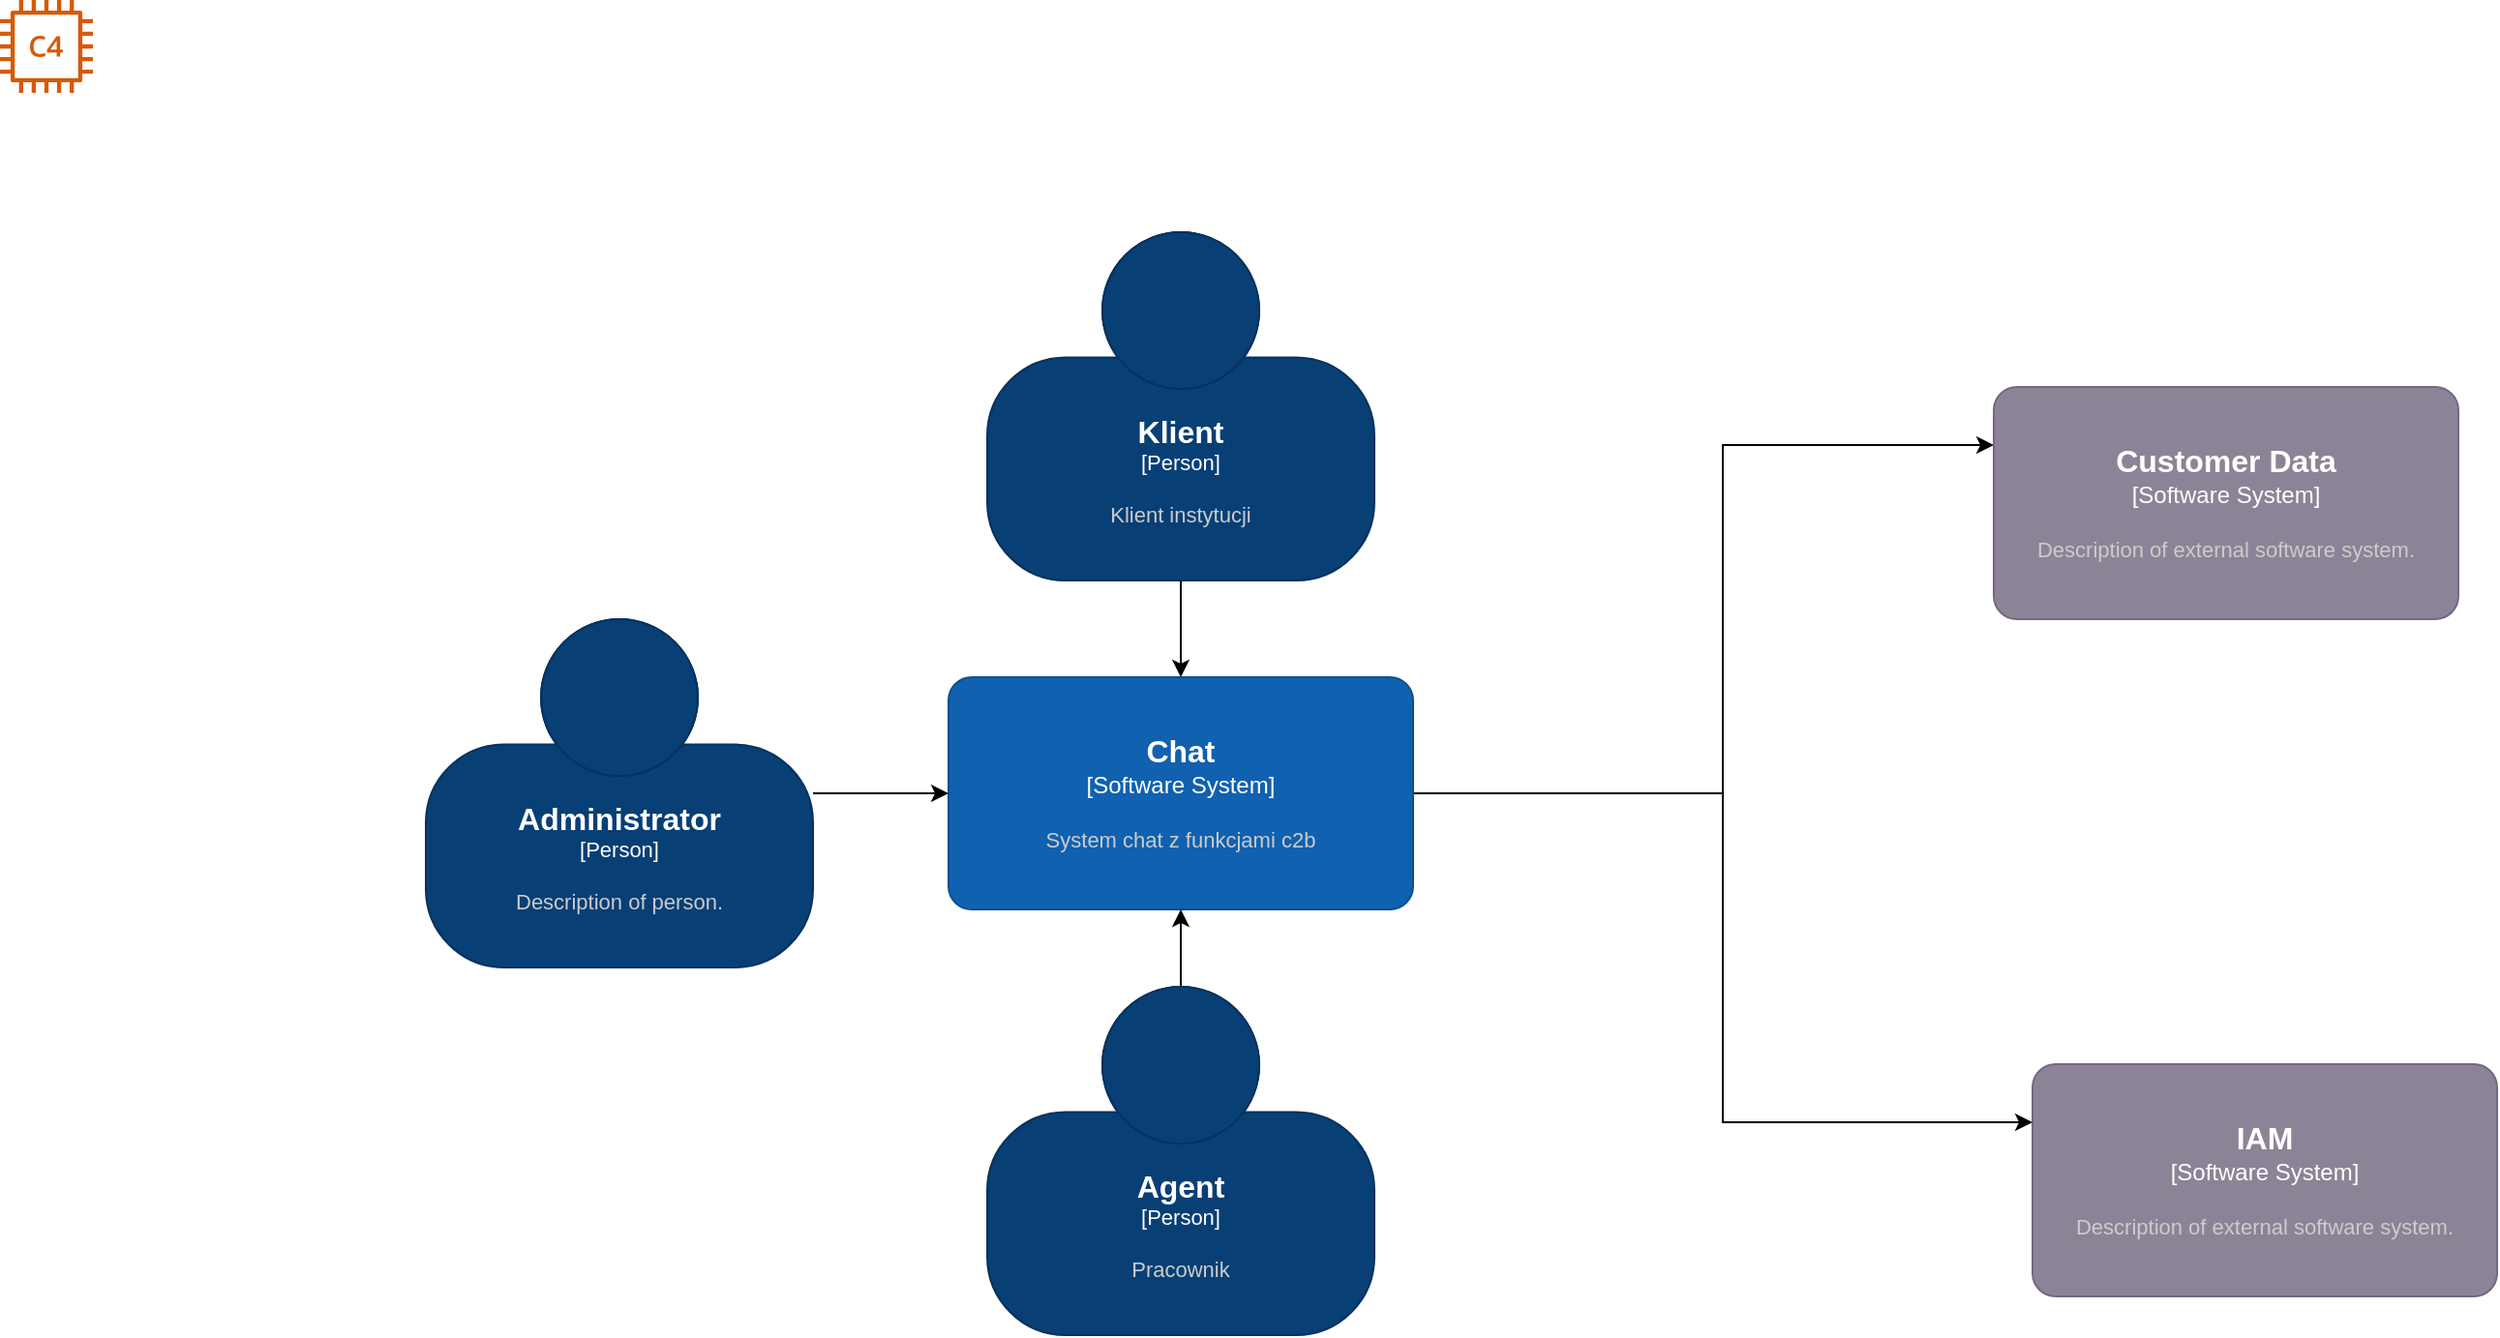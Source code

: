 <mxfile version="21.0.2" type="github"><diagram name="Page-1" id="m4h4rKRQE2eOR5Llf6Lf"><mxGraphModel dx="2284" dy="796" grid="1" gridSize="10" guides="1" tooltips="1" connect="1" arrows="1" fold="1" page="1" pageScale="1" pageWidth="850" pageHeight="1100" math="0" shadow="0"><root><mxCell id="0"/><mxCell id="1" parent="0"/><mxCell id="PzvMIrG7HaPDW4LhxlNe-9" style="edgeStyle=orthogonalEdgeStyle;rounded=0;orthogonalLoop=1;jettySize=auto;html=1;" parent="1" source="PzvMIrG7HaPDW4LhxlNe-1" target="PzvMIrG7HaPDW4LhxlNe-3" edge="1"><mxGeometry relative="1" as="geometry"/></mxCell><object placeholders="1" c4Name="Klient" c4Type="Person" c4Description="Klient instytucji" label="&lt;font style=&quot;font-size: 16px&quot;&gt;&lt;b&gt;%c4Name%&lt;/b&gt;&lt;/font&gt;&lt;div&gt;[%c4Type%]&lt;/div&gt;&lt;br&gt;&lt;div&gt;&lt;font style=&quot;font-size: 11px&quot;&gt;&lt;font color=&quot;#cccccc&quot;&gt;%c4Description%&lt;/font&gt;&lt;/div&gt;" id="PzvMIrG7HaPDW4LhxlNe-1"><mxCell style="html=1;fontSize=11;dashed=0;whiteSpace=wrap;fillColor=#083F75;strokeColor=#06315C;fontColor=#ffffff;shape=mxgraph.c4.person2;align=center;metaEdit=1;points=[[0.5,0,0],[1,0.5,0],[1,0.75,0],[0.75,1,0],[0.5,1,0],[0.25,1,0],[0,0.75,0],[0,0.5,0]];resizable=0;" parent="1" vertex="1"><mxGeometry x="220" y="140" width="200" height="180" as="geometry"/></mxCell></object><mxCell id="PzvMIrG7HaPDW4LhxlNe-12" style="edgeStyle=orthogonalEdgeStyle;rounded=0;orthogonalLoop=1;jettySize=auto;html=1;entryX=0;entryY=0.25;entryDx=0;entryDy=0;entryPerimeter=0;exitX=1;exitY=0.5;exitDx=0;exitDy=0;exitPerimeter=0;" parent="1" source="PzvMIrG7HaPDW4LhxlNe-3" target="PzvMIrG7HaPDW4LhxlNe-4" edge="1"><mxGeometry relative="1" as="geometry"><Array as="points"><mxPoint x="600" y="430"/><mxPoint x="600" y="250"/></Array></mxGeometry></mxCell><mxCell id="PzvMIrG7HaPDW4LhxlNe-13" style="edgeStyle=orthogonalEdgeStyle;rounded=0;orthogonalLoop=1;jettySize=auto;html=1;entryX=0;entryY=0.25;entryDx=0;entryDy=0;entryPerimeter=0;" parent="1" source="PzvMIrG7HaPDW4LhxlNe-3" target="PzvMIrG7HaPDW4LhxlNe-6" edge="1"><mxGeometry relative="1" as="geometry"><Array as="points"><mxPoint x="600" y="430"/><mxPoint x="600" y="600"/></Array></mxGeometry></mxCell><object placeholders="1" c4Name="Chat" c4Type="Software System" c4Description="System chat z funkcjami c2b" label="&lt;font style=&quot;font-size: 16px&quot;&gt;&lt;b&gt;%c4Name%&lt;/b&gt;&lt;/font&gt;&lt;div&gt;[%c4Type%]&lt;/div&gt;&lt;br&gt;&lt;div&gt;&lt;font style=&quot;font-size: 11px&quot;&gt;&lt;font color=&quot;#cccccc&quot;&gt;%c4Description%&lt;/font&gt;&lt;/div&gt;" id="PzvMIrG7HaPDW4LhxlNe-3"><mxCell style="rounded=1;whiteSpace=wrap;html=1;labelBackgroundColor=none;fillColor=#1061B0;fontColor=#ffffff;align=center;arcSize=10;strokeColor=#0D5091;metaEdit=1;resizable=0;points=[[0.25,0,0],[0.5,0,0],[0.75,0,0],[1,0.25,0],[1,0.5,0],[1,0.75,0],[0.75,1,0],[0.5,1,0],[0.25,1,0],[0,0.75,0],[0,0.5,0],[0,0.25,0]];" parent="1" vertex="1"><mxGeometry x="200" y="370" width="240" height="120" as="geometry"/></mxCell></object><object placeholders="1" c4Name="Customer Data" c4Type="Software System" c4Description="Description of external software system." label="&lt;font style=&quot;font-size: 16px&quot;&gt;&lt;b&gt;%c4Name%&lt;/b&gt;&lt;/font&gt;&lt;div&gt;[%c4Type%]&lt;/div&gt;&lt;br&gt;&lt;div&gt;&lt;font style=&quot;font-size: 11px&quot;&gt;&lt;font color=&quot;#cccccc&quot;&gt;%c4Description%&lt;/font&gt;&lt;/div&gt;" id="PzvMIrG7HaPDW4LhxlNe-4"><mxCell style="rounded=1;whiteSpace=wrap;html=1;labelBackgroundColor=none;fillColor=#8C8496;fontColor=#ffffff;align=center;arcSize=10;strokeColor=#736782;metaEdit=1;resizable=0;points=[[0.25,0,0],[0.5,0,0],[0.75,0,0],[1,0.25,0],[1,0.5,0],[1,0.75,0],[0.75,1,0],[0.5,1,0],[0.25,1,0],[0,0.75,0],[0,0.5,0],[0,0.25,0]];" parent="1" vertex="1"><mxGeometry x="740" y="220" width="240" height="120" as="geometry"/></mxCell></object><mxCell id="PzvMIrG7HaPDW4LhxlNe-5" value="" style="sketch=0;outlineConnect=0;fontColor=#232F3E;gradientColor=none;fillColor=#D45B07;strokeColor=none;dashed=0;verticalLabelPosition=bottom;verticalAlign=top;align=center;html=1;fontSize=12;fontStyle=0;aspect=fixed;pointerEvents=1;shape=mxgraph.aws4.c4_instance;" parent="1" vertex="1"><mxGeometry x="-290" y="20" width="48" height="48" as="geometry"/></mxCell><object placeholders="1" c4Name="IAM" c4Type="Software System" c4Description="Description of external software system." label="&lt;font style=&quot;font-size: 16px&quot;&gt;&lt;b&gt;%c4Name%&lt;/b&gt;&lt;/font&gt;&lt;div&gt;[%c4Type%]&lt;/div&gt;&lt;br&gt;&lt;div&gt;&lt;font style=&quot;font-size: 11px&quot;&gt;&lt;font color=&quot;#cccccc&quot;&gt;%c4Description%&lt;/font&gt;&lt;/div&gt;" id="PzvMIrG7HaPDW4LhxlNe-6"><mxCell style="rounded=1;whiteSpace=wrap;html=1;labelBackgroundColor=none;fillColor=#8C8496;fontColor=#ffffff;align=center;arcSize=10;strokeColor=#736782;metaEdit=1;resizable=0;points=[[0.25,0,0],[0.5,0,0],[0.75,0,0],[1,0.25,0],[1,0.5,0],[1,0.75,0],[0.75,1,0],[0.5,1,0],[0.25,1,0],[0,0.75,0],[0,0.5,0],[0,0.25,0]];" parent="1" vertex="1"><mxGeometry x="760" y="570" width="240" height="120" as="geometry"/></mxCell></object><mxCell id="PzvMIrG7HaPDW4LhxlNe-8" style="edgeStyle=orthogonalEdgeStyle;rounded=0;orthogonalLoop=1;jettySize=auto;html=1;entryX=0.5;entryY=1;entryDx=0;entryDy=0;entryPerimeter=0;" parent="1" source="PzvMIrG7HaPDW4LhxlNe-7" target="PzvMIrG7HaPDW4LhxlNe-3" edge="1"><mxGeometry relative="1" as="geometry"/></mxCell><object placeholders="1" c4Name="Agent" c4Type="Person" c4Description="Pracownik  " label="&lt;font style=&quot;font-size: 16px&quot;&gt;&lt;b&gt;%c4Name%&lt;/b&gt;&lt;/font&gt;&lt;div&gt;[%c4Type%]&lt;/div&gt;&lt;br&gt;&lt;div&gt;&lt;font style=&quot;font-size: 11px&quot;&gt;&lt;font color=&quot;#cccccc&quot;&gt;%c4Description%&lt;/font&gt;&lt;/div&gt;" id="PzvMIrG7HaPDW4LhxlNe-7"><mxCell style="html=1;fontSize=11;dashed=0;whiteSpace=wrap;fillColor=#083F75;strokeColor=#06315C;fontColor=#ffffff;shape=mxgraph.c4.person2;align=center;metaEdit=1;points=[[0.5,0,0],[1,0.5,0],[1,0.75,0],[0.75,1,0],[0.5,1,0],[0.25,1,0],[0,0.75,0],[0,0.5,0]];resizable=0;" parent="1" vertex="1"><mxGeometry x="220" y="530" width="200" height="180" as="geometry"/></mxCell></object><mxCell id="PzvMIrG7HaPDW4LhxlNe-11" style="edgeStyle=orthogonalEdgeStyle;rounded=0;orthogonalLoop=1;jettySize=auto;html=1;" parent="1" source="PzvMIrG7HaPDW4LhxlNe-10" target="PzvMIrG7HaPDW4LhxlNe-3" edge="1"><mxGeometry relative="1" as="geometry"/></mxCell><object placeholders="1" c4Name="Administrator" c4Type="Person" c4Description="Description of person." label="&lt;font style=&quot;font-size: 16px&quot;&gt;&lt;b&gt;%c4Name%&lt;/b&gt;&lt;/font&gt;&lt;div&gt;[%c4Type%]&lt;/div&gt;&lt;br&gt;&lt;div&gt;&lt;font style=&quot;font-size: 11px&quot;&gt;&lt;font color=&quot;#cccccc&quot;&gt;%c4Description%&lt;/font&gt;&lt;/div&gt;" id="PzvMIrG7HaPDW4LhxlNe-10"><mxCell style="html=1;fontSize=11;dashed=0;whiteSpace=wrap;fillColor=#083F75;strokeColor=#06315C;fontColor=#ffffff;shape=mxgraph.c4.person2;align=center;metaEdit=1;points=[[0.5,0,0],[1,0.5,0],[1,0.75,0],[0.75,1,0],[0.5,1,0],[0.25,1,0],[0,0.75,0],[0,0.5,0]];resizable=0;" parent="1" vertex="1"><mxGeometry x="-70" y="340" width="200" height="180" as="geometry"/></mxCell></object></root></mxGraphModel></diagram></mxfile>